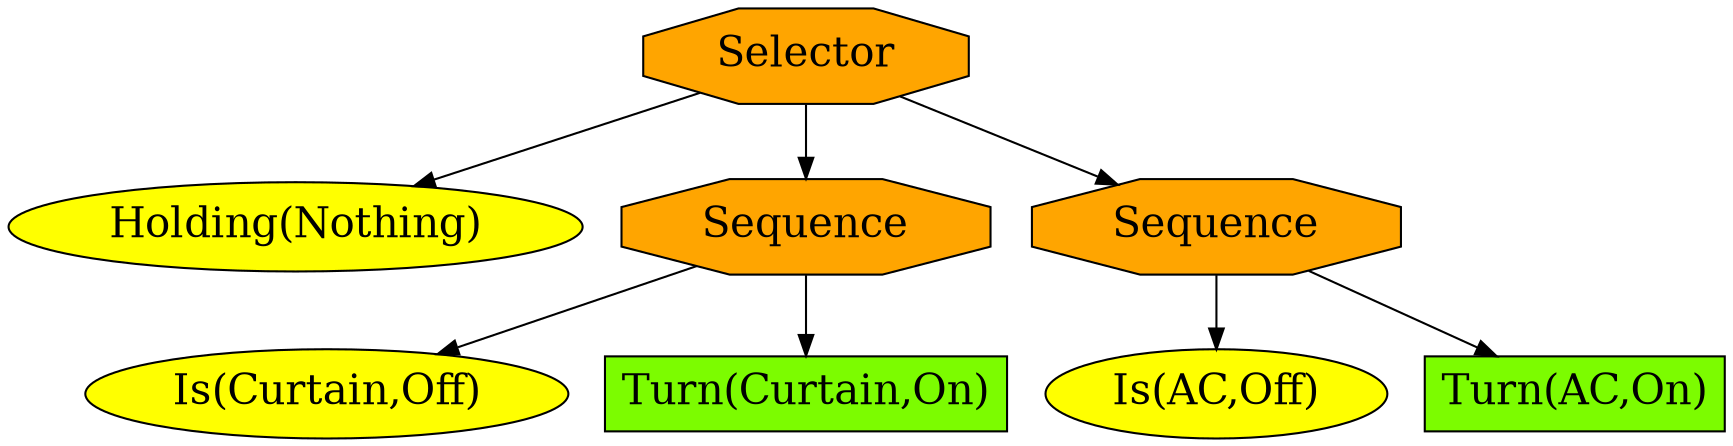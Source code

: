 digraph pastafarianism {
ordering=out;
graph [fontname="times-roman"];
node [fontname="times-roman"];
edge [fontname="times-roman"];
"c9a8671e-b0b8-4587-a4de-a094fd678334" [fillcolor=orange, fontcolor=black, fontsize=20, height=0.01, label=Selector, shape=octagon, style=filled, width=0.01];
"bc597ff6-b3cb-4573-9dea-944fdb38d045" [fillcolor=yellow, fontcolor=black, fontsize=20, label="Holding(Nothing)", shape=ellipse, style=filled];
"c9a8671e-b0b8-4587-a4de-a094fd678334" -> "bc597ff6-b3cb-4573-9dea-944fdb38d045";
"a8e26121-f5cc-4ba5-b98e-86bd84de06d6" [fillcolor=orange, fontcolor=black, fontsize=20, height=0.01, label=Sequence, shape=octagon, style=filled, width=0.01];
"c9a8671e-b0b8-4587-a4de-a094fd678334" -> "a8e26121-f5cc-4ba5-b98e-86bd84de06d6";
"676d8bda-2c30-44a5-bca2-ade68761403a" [fillcolor=yellow, fontcolor=black, fontsize=20, label="Is(Curtain,Off)", shape=ellipse, style=filled];
"a8e26121-f5cc-4ba5-b98e-86bd84de06d6" -> "676d8bda-2c30-44a5-bca2-ade68761403a";
"c3d096cf-f848-46a3-9497-5398614798e8" [fillcolor=lawngreen, fontcolor=black, fontsize=20, label="Turn(Curtain,On)", shape=box, style=filled];
"a8e26121-f5cc-4ba5-b98e-86bd84de06d6" -> "c3d096cf-f848-46a3-9497-5398614798e8";
"400b4104-ff96-4d64-89b2-49dc6e4e3cbd" [fillcolor=orange, fontcolor=black, fontsize=20, height=0.01, label=Sequence, shape=octagon, style=filled, width=0.01];
"c9a8671e-b0b8-4587-a4de-a094fd678334" -> "400b4104-ff96-4d64-89b2-49dc6e4e3cbd";
"3fc48afc-1cef-45f5-826d-2571d7979a2f" [fillcolor=yellow, fontcolor=black, fontsize=20, label="Is(AC,Off)", shape=ellipse, style=filled];
"400b4104-ff96-4d64-89b2-49dc6e4e3cbd" -> "3fc48afc-1cef-45f5-826d-2571d7979a2f";
"47af4df0-8811-45a5-95e2-f0fc9458ddfd" [fillcolor=lawngreen, fontcolor=black, fontsize=20, label="Turn(AC,On)", shape=box, style=filled];
"400b4104-ff96-4d64-89b2-49dc6e4e3cbd" -> "47af4df0-8811-45a5-95e2-f0fc9458ddfd";
}
